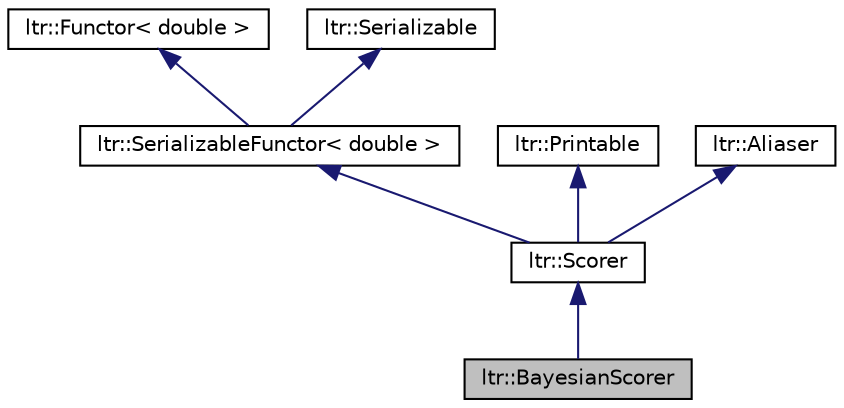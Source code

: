 digraph G
{
  edge [fontname="Helvetica",fontsize="10",labelfontname="Helvetica",labelfontsize="10"];
  node [fontname="Helvetica",fontsize="10",shape=record];
  Node1 [label="ltr::BayesianScorer",height=0.2,width=0.4,color="black", fillcolor="grey75", style="filled" fontcolor="black"];
  Node2 -> Node1 [dir="back",color="midnightblue",fontsize="10",style="solid",fontname="Helvetica"];
  Node2 [label="ltr::Scorer",height=0.2,width=0.4,color="black", fillcolor="white", style="filled",URL="$classltr_1_1_scorer.html"];
  Node3 -> Node2 [dir="back",color="midnightblue",fontsize="10",style="solid",fontname="Helvetica"];
  Node3 [label="ltr::SerializableFunctor\< double \>",height=0.2,width=0.4,color="black", fillcolor="white", style="filled",URL="$classltr_1_1_serializable_functor.html"];
  Node4 -> Node3 [dir="back",color="midnightblue",fontsize="10",style="solid",fontname="Helvetica"];
  Node4 [label="ltr::Functor\< double \>",height=0.2,width=0.4,color="black", fillcolor="white", style="filled",URL="$classltr_1_1_functor.html"];
  Node5 -> Node3 [dir="back",color="midnightblue",fontsize="10",style="solid",fontname="Helvetica"];
  Node5 [label="ltr::Serializable",height=0.2,width=0.4,color="black", fillcolor="white", style="filled",URL="$classltr_1_1_serializable.html",tooltip="The interface class for objects, that can be serialized. That means that a cpp code for those can be ..."];
  Node6 -> Node2 [dir="back",color="midnightblue",fontsize="10",style="solid",fontname="Helvetica"];
  Node6 [label="ltr::Printable",height=0.2,width=0.4,color="black", fillcolor="white", style="filled",URL="$classltr_1_1_printable.html"];
  Node7 -> Node2 [dir="back",color="midnightblue",fontsize="10",style="solid",fontname="Helvetica"];
  Node7 [label="ltr::Aliaser",height=0.2,width=0.4,color="black", fillcolor="white", style="filled",URL="$classltr_1_1_aliaser.html",tooltip="Inherit from this class in order to use alias."];
}

